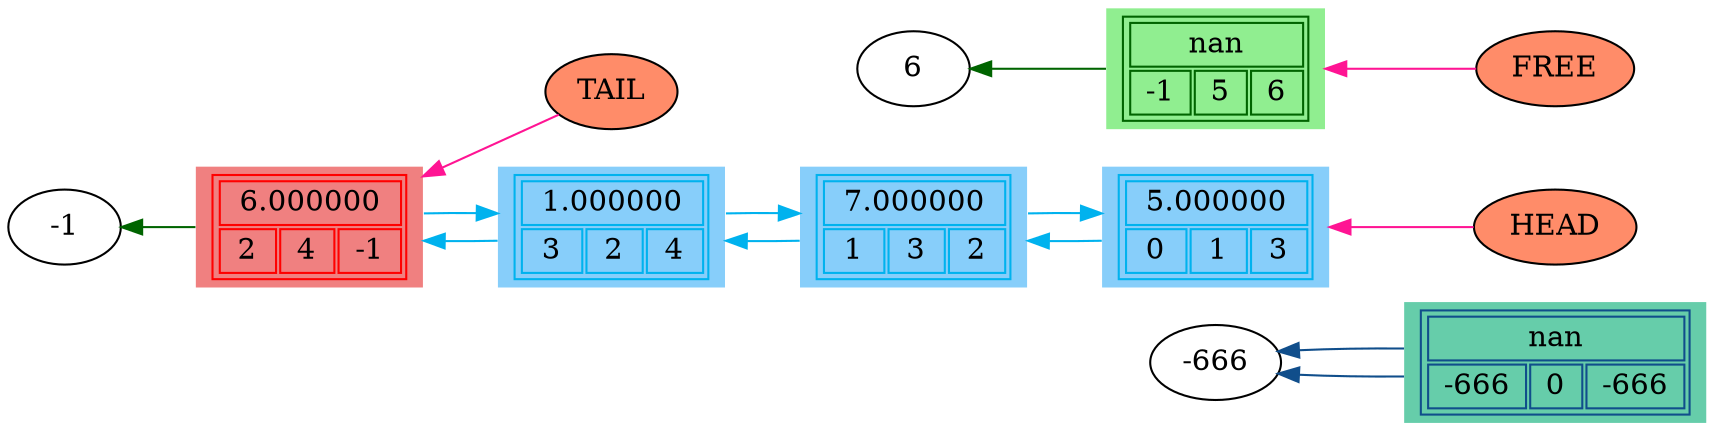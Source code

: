 digraph G {
rankdir = RL;
	0 [shape = plaintext, label =<
	<table>
	<tr>
		<td colspan="3"> nan </td>
	 </tr>
	 <tr>
		 <td> -666 </td>
		 <td> 0 </td>
		 <td> -666 </td>
	 </tr>
	</table>>, style = filled, color = dodgerblue4, fillcolor = mediumaquamarine]
	1 [shape = plaintext, label =<
	<table>
	<tr>
		<td colspan="3"> 5.000000 </td>
	 </tr>
	 <tr>
		 <td> 0 </td>
		 <td> 1 </td>
		 <td> 3 </td>
	 </tr>
	</table>>, style = filled, color = deepskyblue2, fillcolor = lightskyblue]
	2 [shape = plaintext, label =<
	<table>
	<tr>
		<td colspan="3"> 1.000000 </td>
	 </tr>
	 <tr>
		 <td> 3 </td>
		 <td> 2 </td>
		 <td> 4 </td>
	 </tr>
	</table>>, style = filled, color = deepskyblue2, fillcolor = lightskyblue]
	3 [shape = plaintext, label =<
	<table>
	<tr>
		<td colspan="3"> 7.000000 </td>
	 </tr>
	 <tr>
		 <td> 1 </td>
		 <td> 3 </td>
		 <td> 2 </td>
	 </tr>
	</table>>, style = filled, color = deepskyblue2, fillcolor = lightskyblue]
	4 [shape = plaintext, label =<
	<table>
	<tr>
		<td colspan="3"> 6.000000 </td>
	 </tr>
	 <tr>
		 <td> 2 </td>
		 <td> 4 </td>
		 <td> -1 </td>
	 </tr>
	</table>>, style = filled, color = red,  fillcolor = lightcoral]
	5 [shape = plaintext, label =<
	<table>
	<tr>
		<td colspan="3"> nan </td>
	 </tr>
	 <tr>
		 <td> -1 </td>
		 <td> 5 </td>
		 <td> 6 </td>
	 </tr>
	</table>>, style = filled, color = darkgreen, fillcolor = lightgreen]
	0 -> -666 [color = dodgerblue4]; 
	0 -> -666 [color = dodgerblue4]; 
	1 -> 3 [color = deepskyblue2]; 
	3 -> 1 [color = deepskyblue2]; 
	2 -> 4 [color = deepskyblue2]; 
	4 -> 2 [color = deepskyblue2]; 
	3 -> 2 [color = deepskyblue2]; 
	2 -> 3 [color = deepskyblue2]; 
	4 -> -1 [color = darkgreen]; 
	5 -> 6 [color = darkgreen]; 
	HEAD [style = filled, color = black, fillcolor = salmon1]; 
	TAIL [style = filled, color = black, fillcolor = salmon1]; 
	FREE [style = filled, color = black, fillcolor = salmon1]; 
	HEAD -> 1 [color = deeppink]; 
	TAIL -> 4 [color = deeppink]; 
	FREE -> 5 [color = deeppink]; 
}
